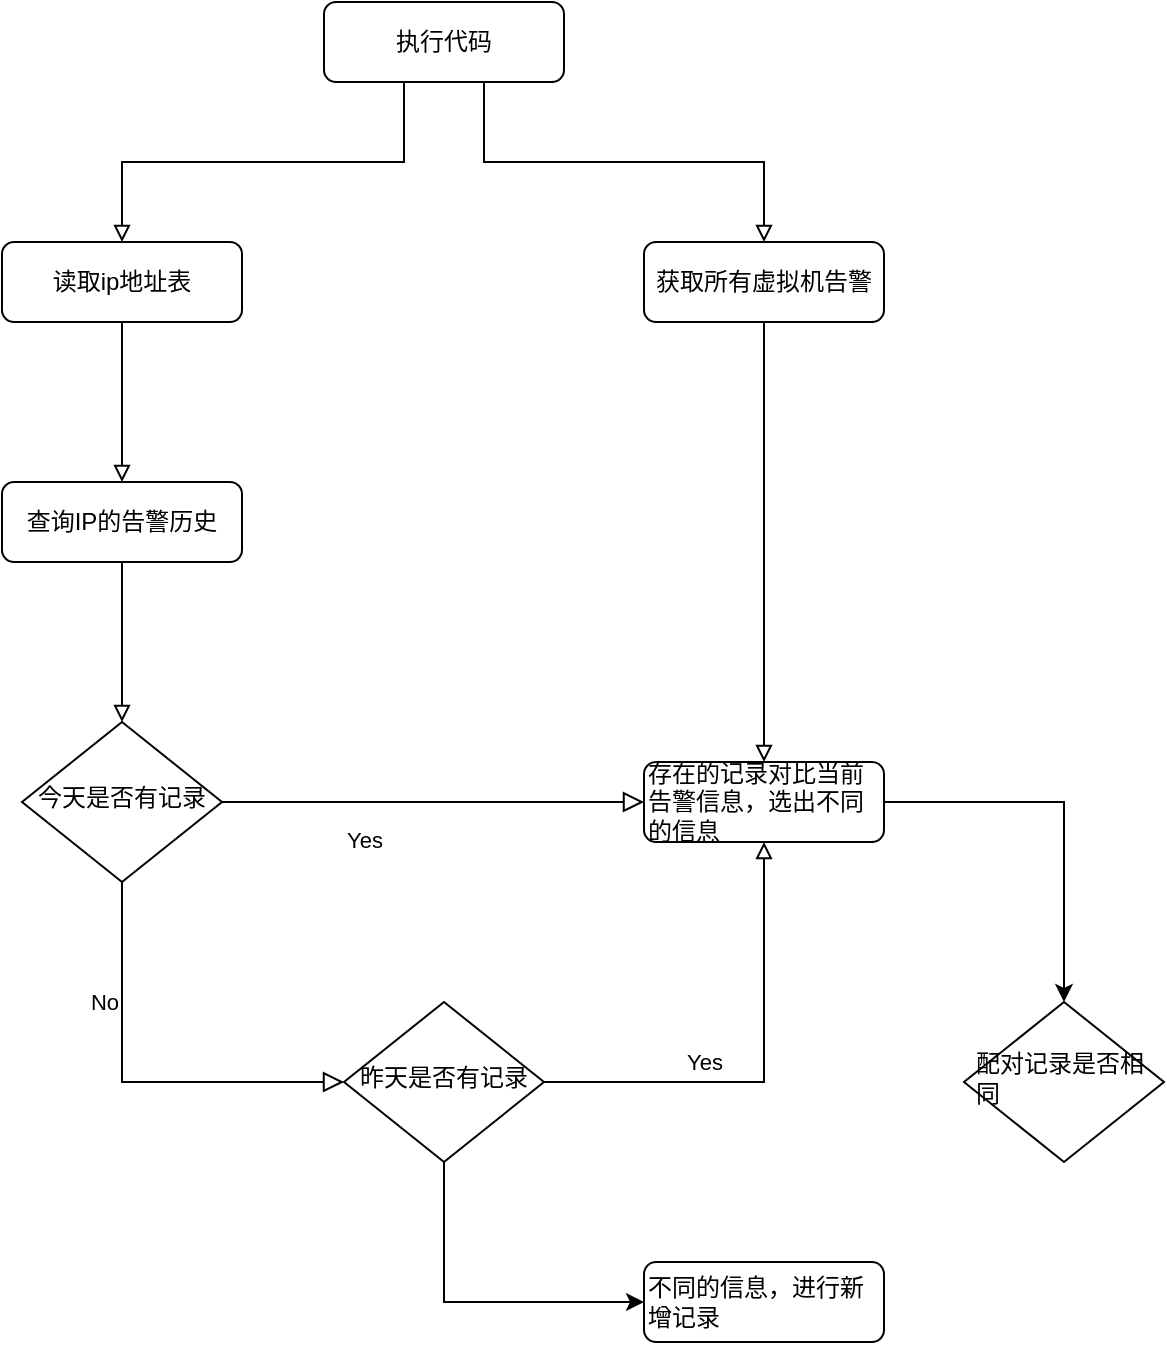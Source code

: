 <mxfile version="17.4.5" type="github">
  <diagram id="C5RBs43oDa-KdzZeNtuy" name="Page-1">
    <mxGraphModel dx="749" dy="415" grid="1" gridSize="10" guides="1" tooltips="1" connect="1" arrows="1" fold="1" page="1" pageScale="1" pageWidth="827" pageHeight="1169" math="0" shadow="0">
      <root>
        <mxCell id="WIyWlLk6GJQsqaUBKTNV-0" />
        <mxCell id="WIyWlLk6GJQsqaUBKTNV-1" parent="WIyWlLk6GJQsqaUBKTNV-0" />
        <mxCell id="_8nHyWnCvMnWl4ZnAWqh-7" value="" style="edgeStyle=orthogonalEdgeStyle;rounded=0;orthogonalLoop=1;jettySize=auto;html=1;startArrow=none;startFill=0;endArrow=block;endFill=0;" parent="WIyWlLk6GJQsqaUBKTNV-1" source="WIyWlLk6GJQsqaUBKTNV-3" target="_8nHyWnCvMnWl4ZnAWqh-6" edge="1">
          <mxGeometry relative="1" as="geometry" />
        </mxCell>
        <mxCell id="WIyWlLk6GJQsqaUBKTNV-3" value="读取ip地址表" style="rounded=1;whiteSpace=wrap;html=1;fontSize=12;glass=0;strokeWidth=1;shadow=0;" parent="WIyWlLk6GJQsqaUBKTNV-1" vertex="1">
          <mxGeometry x="119" y="160" width="120" height="40" as="geometry" />
        </mxCell>
        <mxCell id="WIyWlLk6GJQsqaUBKTNV-4" value="Yes" style="rounded=0;html=1;jettySize=auto;orthogonalLoop=1;fontSize=11;endArrow=block;endFill=0;endSize=8;strokeWidth=1;shadow=0;labelBackgroundColor=none;edgeStyle=orthogonalEdgeStyle;entryX=0;entryY=0.5;entryDx=0;entryDy=0;" parent="WIyWlLk6GJQsqaUBKTNV-1" source="WIyWlLk6GJQsqaUBKTNV-6" target="_8nHyWnCvMnWl4ZnAWqh-14" edge="1">
          <mxGeometry x="-0.333" y="-19" relative="1" as="geometry">
            <mxPoint as="offset" />
            <mxPoint x="179" y="520" as="targetPoint" />
            <Array as="points">
              <mxPoint x="270" y="440" />
            </Array>
          </mxGeometry>
        </mxCell>
        <mxCell id="WIyWlLk6GJQsqaUBKTNV-5" value="No" style="edgeStyle=orthogonalEdgeStyle;rounded=0;html=1;jettySize=auto;orthogonalLoop=1;fontSize=11;endArrow=block;endFill=0;endSize=8;strokeWidth=1;shadow=0;labelBackgroundColor=none;entryX=0;entryY=0.5;entryDx=0;entryDy=0;" parent="WIyWlLk6GJQsqaUBKTNV-1" source="WIyWlLk6GJQsqaUBKTNV-6" target="_8nHyWnCvMnWl4ZnAWqh-10" edge="1">
          <mxGeometry x="-0.431" y="-9" relative="1" as="geometry">
            <mxPoint as="offset" />
            <Array as="points">
              <mxPoint x="179" y="580" />
            </Array>
          </mxGeometry>
        </mxCell>
        <mxCell id="WIyWlLk6GJQsqaUBKTNV-6" value="今天是否有记录" style="rhombus;whiteSpace=wrap;html=1;shadow=0;fontFamily=Helvetica;fontSize=12;align=center;strokeWidth=1;spacing=6;spacingTop=-4;" parent="WIyWlLk6GJQsqaUBKTNV-1" vertex="1">
          <mxGeometry x="129" y="400" width="100" height="80" as="geometry" />
        </mxCell>
        <mxCell id="_8nHyWnCvMnWl4ZnAWqh-3" style="edgeStyle=orthogonalEdgeStyle;rounded=0;orthogonalLoop=1;jettySize=auto;html=1;entryX=0.5;entryY=0;entryDx=0;entryDy=0;endArrow=block;endFill=0;" parent="WIyWlLk6GJQsqaUBKTNV-1" source="_8nHyWnCvMnWl4ZnAWqh-0" target="WIyWlLk6GJQsqaUBKTNV-3" edge="1">
          <mxGeometry relative="1" as="geometry">
            <Array as="points">
              <mxPoint x="320" y="120" />
              <mxPoint x="179" y="120" />
            </Array>
          </mxGeometry>
        </mxCell>
        <mxCell id="_8nHyWnCvMnWl4ZnAWqh-5" value="" style="edgeStyle=orthogonalEdgeStyle;rounded=0;orthogonalLoop=1;jettySize=auto;html=1;startArrow=none;startFill=0;endArrow=block;endFill=0;" parent="WIyWlLk6GJQsqaUBKTNV-1" source="_8nHyWnCvMnWl4ZnAWqh-0" target="_8nHyWnCvMnWl4ZnAWqh-4" edge="1">
          <mxGeometry relative="1" as="geometry">
            <Array as="points">
              <mxPoint x="360" y="120" />
              <mxPoint x="500" y="120" />
            </Array>
          </mxGeometry>
        </mxCell>
        <mxCell id="_8nHyWnCvMnWl4ZnAWqh-0" value="执行代码" style="rounded=1;whiteSpace=wrap;html=1;fontSize=12;glass=0;strokeWidth=1;shadow=0;" parent="WIyWlLk6GJQsqaUBKTNV-1" vertex="1">
          <mxGeometry x="280" y="40" width="120" height="40" as="geometry" />
        </mxCell>
        <mxCell id="_8nHyWnCvMnWl4ZnAWqh-25" style="edgeStyle=orthogonalEdgeStyle;rounded=0;orthogonalLoop=1;jettySize=auto;html=1;entryX=0.5;entryY=0;entryDx=0;entryDy=0;startArrow=none;startFill=0;endArrow=block;endFill=0;" parent="WIyWlLk6GJQsqaUBKTNV-1" source="_8nHyWnCvMnWl4ZnAWqh-4" target="_8nHyWnCvMnWl4ZnAWqh-14" edge="1">
          <mxGeometry relative="1" as="geometry">
            <Array as="points">
              <mxPoint x="500" y="370" />
              <mxPoint x="500" y="370" />
            </Array>
          </mxGeometry>
        </mxCell>
        <mxCell id="_8nHyWnCvMnWl4ZnAWqh-4" value="获取所有虚拟机告警" style="rounded=1;whiteSpace=wrap;html=1;fontSize=12;glass=0;strokeWidth=1;shadow=0;" parent="WIyWlLk6GJQsqaUBKTNV-1" vertex="1">
          <mxGeometry x="440" y="160" width="120" height="40" as="geometry" />
        </mxCell>
        <mxCell id="_8nHyWnCvMnWl4ZnAWqh-8" style="edgeStyle=orthogonalEdgeStyle;rounded=0;orthogonalLoop=1;jettySize=auto;html=1;entryX=0.5;entryY=0;entryDx=0;entryDy=0;startArrow=none;startFill=0;endArrow=block;endFill=0;" parent="WIyWlLk6GJQsqaUBKTNV-1" source="_8nHyWnCvMnWl4ZnAWqh-6" target="WIyWlLk6GJQsqaUBKTNV-6" edge="1">
          <mxGeometry relative="1" as="geometry" />
        </mxCell>
        <mxCell id="_8nHyWnCvMnWl4ZnAWqh-6" value="查询IP的告警历史" style="rounded=1;whiteSpace=wrap;html=1;fontSize=12;glass=0;strokeWidth=1;shadow=0;" parent="WIyWlLk6GJQsqaUBKTNV-1" vertex="1">
          <mxGeometry x="119" y="280" width="120" height="40" as="geometry" />
        </mxCell>
        <mxCell id="_8nHyWnCvMnWl4ZnAWqh-23" style="edgeStyle=orthogonalEdgeStyle;rounded=0;orthogonalLoop=1;jettySize=auto;html=1;startArrow=none;startFill=0;endArrow=block;endFill=0;" parent="WIyWlLk6GJQsqaUBKTNV-1" source="_8nHyWnCvMnWl4ZnAWqh-10" target="_8nHyWnCvMnWl4ZnAWqh-14" edge="1">
          <mxGeometry relative="1" as="geometry" />
        </mxCell>
        <mxCell id="_8nHyWnCvMnWl4ZnAWqh-24" value="Yes" style="edgeLabel;html=1;align=center;verticalAlign=middle;resizable=0;points=[];" parent="_8nHyWnCvMnWl4ZnAWqh-23" vertex="1" connectable="0">
          <mxGeometry x="-0.087" y="2" relative="1" as="geometry">
            <mxPoint x="-25" y="-8" as="offset" />
          </mxGeometry>
        </mxCell>
        <mxCell id="_3SwLYufHKyttF1XDmPT-5" style="edgeStyle=orthogonalEdgeStyle;rounded=0;orthogonalLoop=1;jettySize=auto;html=1;entryX=0;entryY=0.5;entryDx=0;entryDy=0;" edge="1" parent="WIyWlLk6GJQsqaUBKTNV-1" source="_8nHyWnCvMnWl4ZnAWqh-10" target="_3SwLYufHKyttF1XDmPT-0">
          <mxGeometry relative="1" as="geometry">
            <Array as="points">
              <mxPoint x="340" y="690" />
            </Array>
          </mxGeometry>
        </mxCell>
        <mxCell id="_8nHyWnCvMnWl4ZnAWqh-10" value="昨天是否有记录" style="rhombus;whiteSpace=wrap;html=1;shadow=0;fontFamily=Helvetica;fontSize=12;align=center;strokeWidth=1;spacing=6;spacingTop=-4;" parent="WIyWlLk6GJQsqaUBKTNV-1" vertex="1">
          <mxGeometry x="290" y="540" width="100" height="80" as="geometry" />
        </mxCell>
        <mxCell id="_3SwLYufHKyttF1XDmPT-8" style="edgeStyle=orthogonalEdgeStyle;rounded=0;orthogonalLoop=1;jettySize=auto;html=1;entryX=0.5;entryY=0;entryDx=0;entryDy=0;" edge="1" parent="WIyWlLk6GJQsqaUBKTNV-1" source="_8nHyWnCvMnWl4ZnAWqh-14" target="_3SwLYufHKyttF1XDmPT-7">
          <mxGeometry relative="1" as="geometry" />
        </mxCell>
        <mxCell id="_8nHyWnCvMnWl4ZnAWqh-14" value="存在的记录对比当前告警信息，选出不同的信息" style="rounded=1;whiteSpace=wrap;html=1;fontSize=12;glass=0;strokeWidth=1;shadow=0;align=left;" parent="WIyWlLk6GJQsqaUBKTNV-1" vertex="1">
          <mxGeometry x="440" y="420" width="120" height="40" as="geometry" />
        </mxCell>
        <mxCell id="_3SwLYufHKyttF1XDmPT-0" value="不同的信息，进行新增记录" style="rounded=1;whiteSpace=wrap;html=1;fontSize=12;glass=0;strokeWidth=1;shadow=0;align=left;" vertex="1" parent="WIyWlLk6GJQsqaUBKTNV-1">
          <mxGeometry x="440" y="670" width="120" height="40" as="geometry" />
        </mxCell>
        <mxCell id="_3SwLYufHKyttF1XDmPT-7" value="配对记录是否相同" style="rhombus;whiteSpace=wrap;html=1;shadow=0;fontFamily=Helvetica;fontSize=12;align=left;strokeWidth=1;spacing=6;spacingTop=-4;" vertex="1" parent="WIyWlLk6GJQsqaUBKTNV-1">
          <mxGeometry x="600" y="540" width="100" height="80" as="geometry" />
        </mxCell>
      </root>
    </mxGraphModel>
  </diagram>
</mxfile>
